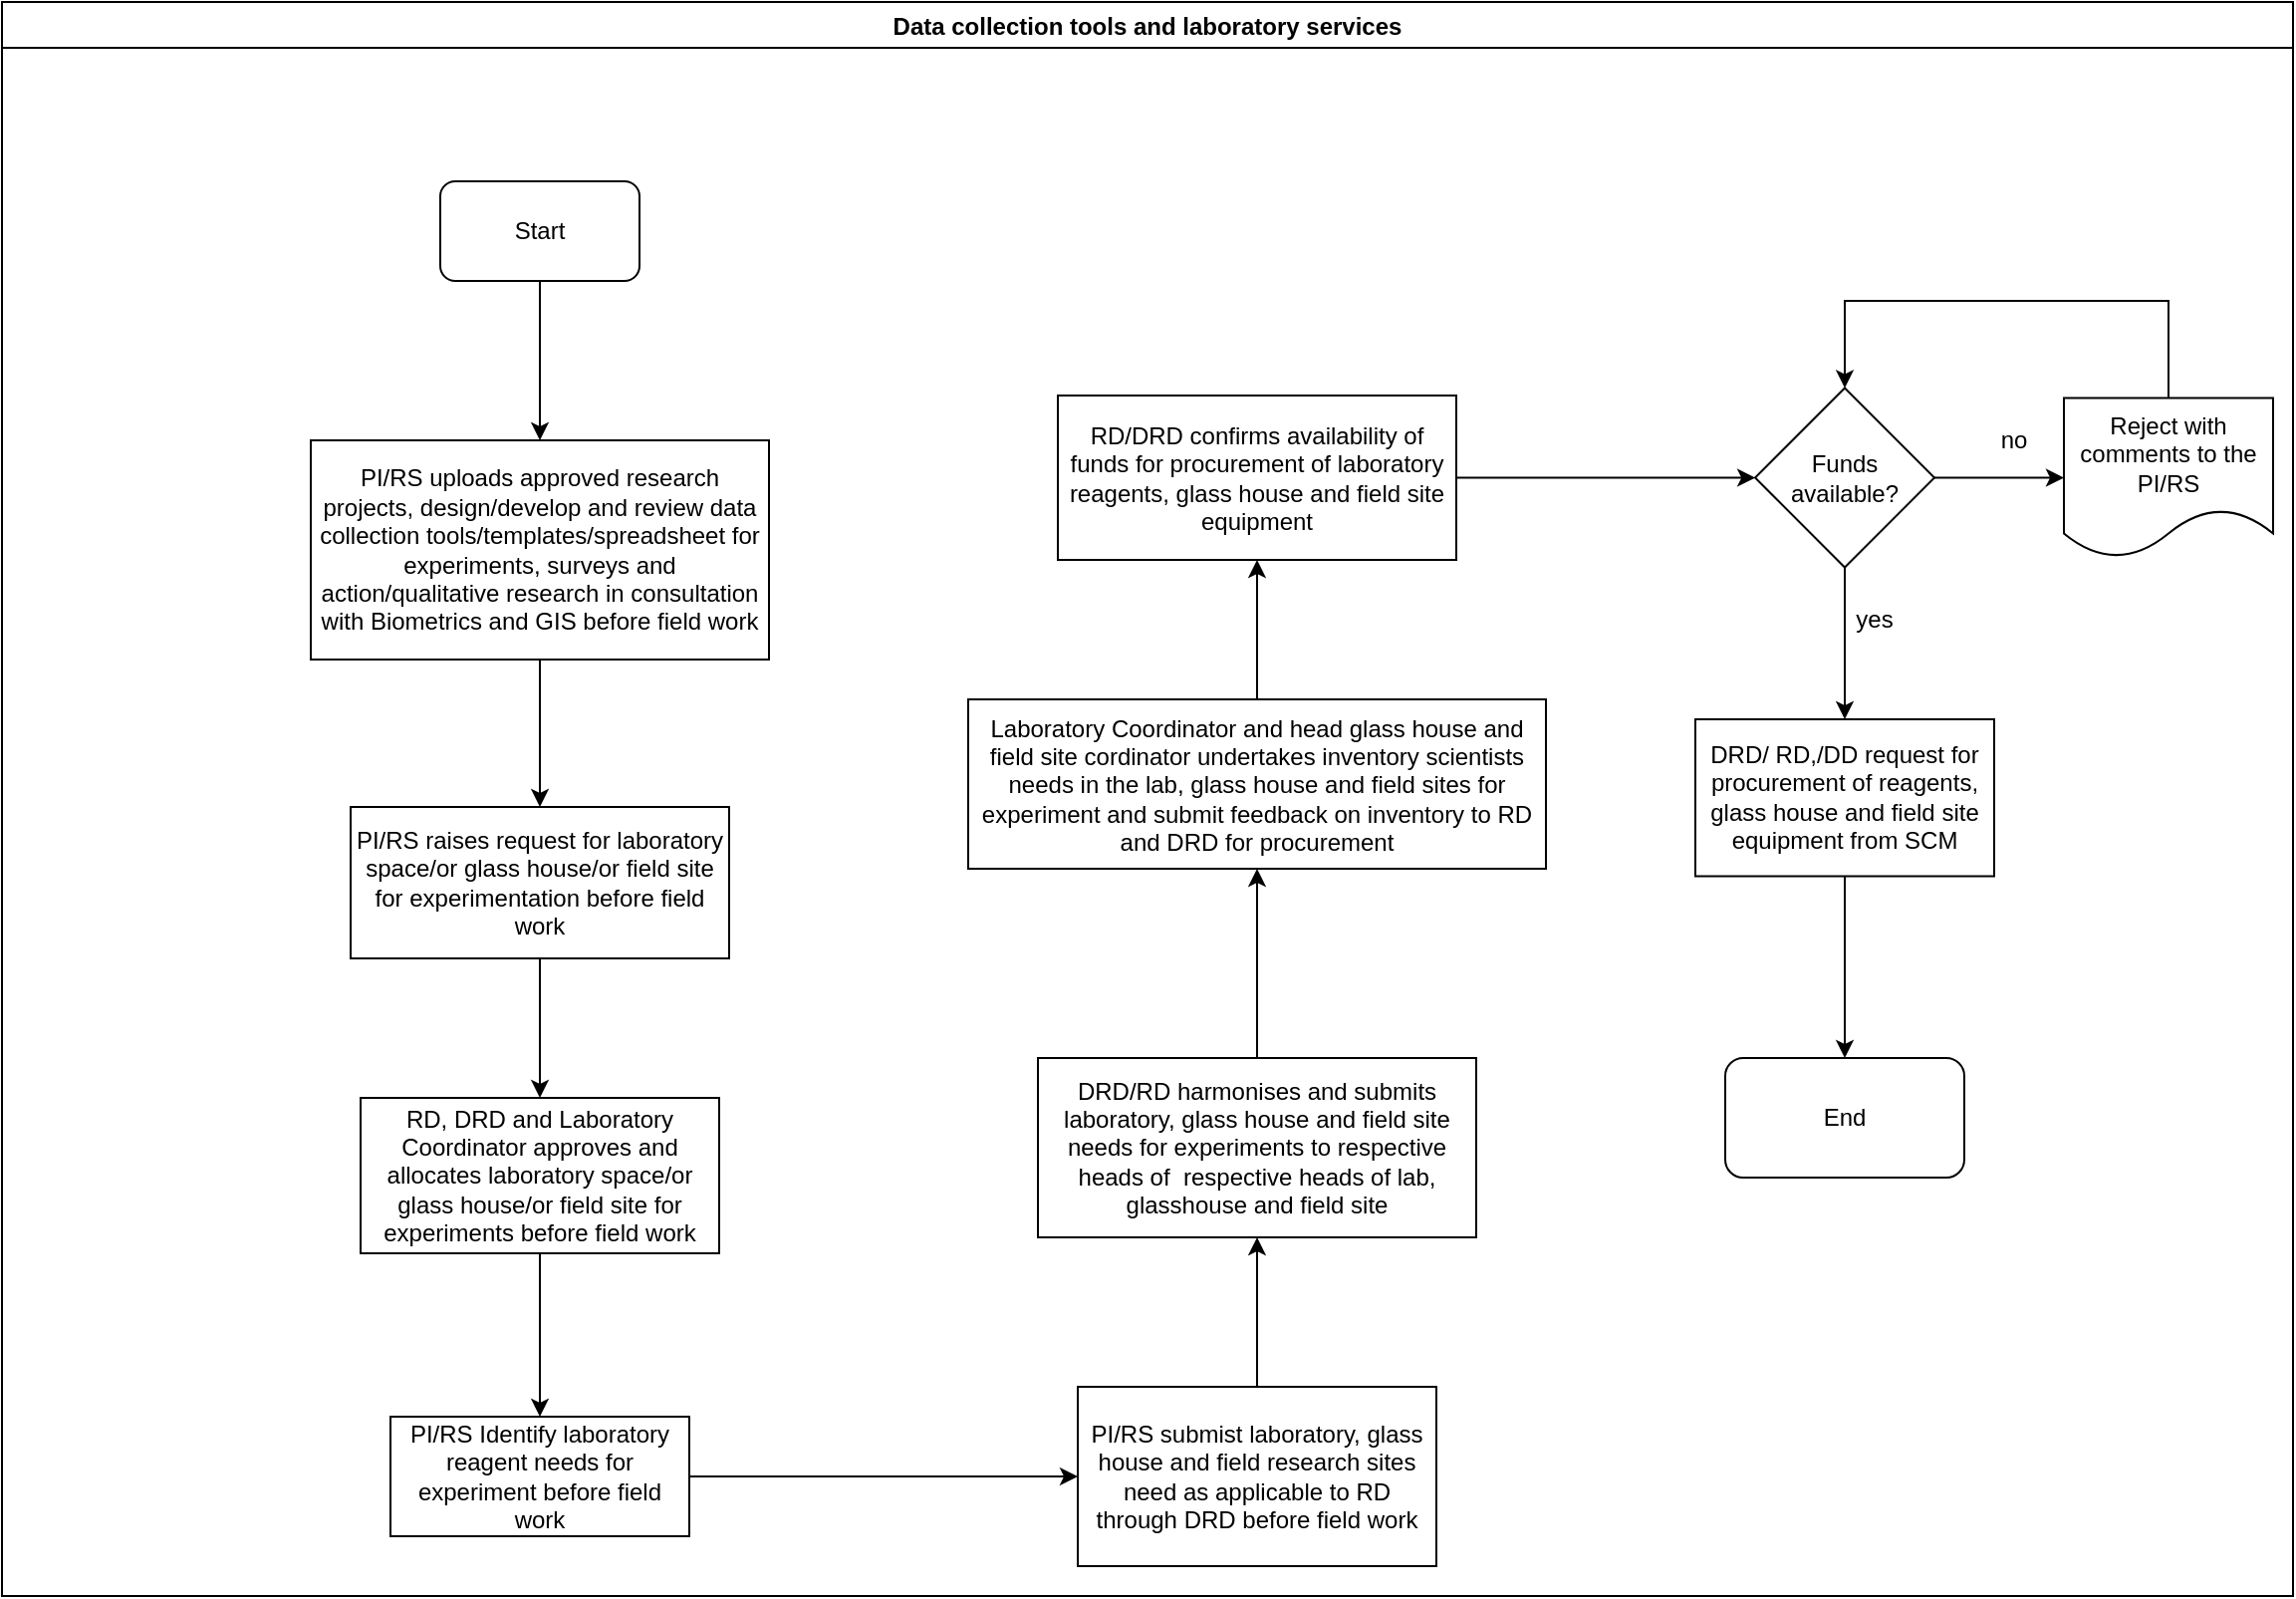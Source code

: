 <mxfile version="14.2.7" type="github">
  <diagram id="9AUTSeqywhxO679KxUz8" name="Page-1">
    <mxGraphModel dx="1038" dy="547" grid="1" gridSize="10" guides="1" tooltips="1" connect="1" arrows="1" fold="1" page="1" pageScale="1" pageWidth="1169" pageHeight="827" math="0" shadow="0">
      <root>
        <mxCell id="0" />
        <mxCell id="1" parent="0" />
        <mxCell id="5i5uavK7HOHlnxQsCkVr-1" value="Data collection tools and laboratory services" style="swimlane;startSize=23;" vertex="1" parent="1">
          <mxGeometry x="10" y="10" width="1150" height="800" as="geometry" />
        </mxCell>
        <mxCell id="5i5uavK7HOHlnxQsCkVr-2" value="Start" style="rounded=1;whiteSpace=wrap;html=1;" vertex="1" parent="5i5uavK7HOHlnxQsCkVr-1">
          <mxGeometry x="220" y="90" width="100" height="50" as="geometry" />
        </mxCell>
        <mxCell id="5i5uavK7HOHlnxQsCkVr-5" value="PI/RS uploads approved research projects, design/develop and review data collection tools/templates/spreadsheet for experiments, surveys and action/qualitative research in consultation with Biometrics and GIS before field work" style="rounded=0;whiteSpace=wrap;html=1;" vertex="1" parent="5i5uavK7HOHlnxQsCkVr-1">
          <mxGeometry x="155" y="220" width="230" height="110" as="geometry" />
        </mxCell>
        <mxCell id="5i5uavK7HOHlnxQsCkVr-4" value="" style="edgeStyle=orthogonalEdgeStyle;rounded=0;orthogonalLoop=1;jettySize=auto;html=1;" edge="1" parent="5i5uavK7HOHlnxQsCkVr-1" source="5i5uavK7HOHlnxQsCkVr-2" target="5i5uavK7HOHlnxQsCkVr-5">
          <mxGeometry relative="1" as="geometry">
            <mxPoint x="270" y="215" as="targetPoint" />
          </mxGeometry>
        </mxCell>
        <mxCell id="5i5uavK7HOHlnxQsCkVr-6" value="PI/RS raises request for laboratory space/or glass house/or field site for experimentation before field work" style="whiteSpace=wrap;html=1;rounded=0;" vertex="1" parent="5i5uavK7HOHlnxQsCkVr-1">
          <mxGeometry x="175" y="404" width="190" height="76" as="geometry" />
        </mxCell>
        <mxCell id="5i5uavK7HOHlnxQsCkVr-7" value="" style="edgeStyle=orthogonalEdgeStyle;rounded=0;orthogonalLoop=1;jettySize=auto;html=1;" edge="1" parent="5i5uavK7HOHlnxQsCkVr-1" source="5i5uavK7HOHlnxQsCkVr-5" target="5i5uavK7HOHlnxQsCkVr-6">
          <mxGeometry relative="1" as="geometry" />
        </mxCell>
        <mxCell id="5i5uavK7HOHlnxQsCkVr-10" value="PI/RS Identify laboratory reagent needs for experiment before field work" style="whiteSpace=wrap;html=1;rounded=0;" vertex="1" parent="5i5uavK7HOHlnxQsCkVr-1">
          <mxGeometry x="195" y="710" width="150" height="60" as="geometry" />
        </mxCell>
        <mxCell id="5i5uavK7HOHlnxQsCkVr-13" value="" style="edgeStyle=orthogonalEdgeStyle;rounded=0;orthogonalLoop=1;jettySize=auto;html=1;" edge="1" parent="5i5uavK7HOHlnxQsCkVr-1" source="5i5uavK7HOHlnxQsCkVr-10" target="5i5uavK7HOHlnxQsCkVr-12">
          <mxGeometry relative="1" as="geometry" />
        </mxCell>
        <mxCell id="5i5uavK7HOHlnxQsCkVr-12" value="PI/RS submist laboratory, glass house and field research sites need as applicable to RD through DRD before field work" style="whiteSpace=wrap;html=1;rounded=0;" vertex="1" parent="5i5uavK7HOHlnxQsCkVr-1">
          <mxGeometry x="540" y="695" width="180" height="90" as="geometry" />
        </mxCell>
        <mxCell id="5i5uavK7HOHlnxQsCkVr-14" value="DRD/RD harmonises and submits laboratory, glass house and field site needs for experiments to respective heads of&amp;nbsp; respective heads of lab, glasshouse and field site" style="whiteSpace=wrap;html=1;rounded=0;" vertex="1" parent="5i5uavK7HOHlnxQsCkVr-1">
          <mxGeometry x="520" y="530" width="220" height="90" as="geometry" />
        </mxCell>
        <mxCell id="5i5uavK7HOHlnxQsCkVr-15" value="" style="edgeStyle=orthogonalEdgeStyle;rounded=0;orthogonalLoop=1;jettySize=auto;html=1;" edge="1" parent="5i5uavK7HOHlnxQsCkVr-1" source="5i5uavK7HOHlnxQsCkVr-12" target="5i5uavK7HOHlnxQsCkVr-14">
          <mxGeometry relative="1" as="geometry" />
        </mxCell>
        <mxCell id="5i5uavK7HOHlnxQsCkVr-16" value="Laboratory Coordinator and head glass house and field site cordinator undertakes inventory scientists needs in the lab, glass house and field sites for experiment and submit feedback on inventory to RD and DRD for procurement" style="whiteSpace=wrap;html=1;rounded=0;" vertex="1" parent="5i5uavK7HOHlnxQsCkVr-1">
          <mxGeometry x="485" y="350" width="290" height="85" as="geometry" />
        </mxCell>
        <mxCell id="5i5uavK7HOHlnxQsCkVr-17" value="" style="edgeStyle=orthogonalEdgeStyle;rounded=0;orthogonalLoop=1;jettySize=auto;html=1;" edge="1" parent="5i5uavK7HOHlnxQsCkVr-1" source="5i5uavK7HOHlnxQsCkVr-14" target="5i5uavK7HOHlnxQsCkVr-16">
          <mxGeometry relative="1" as="geometry" />
        </mxCell>
        <mxCell id="5i5uavK7HOHlnxQsCkVr-20" value="&lt;div&gt;Funds&lt;/div&gt;&lt;div&gt;available?&lt;/div&gt;" style="rhombus;whiteSpace=wrap;html=1;rounded=0;" vertex="1" parent="5i5uavK7HOHlnxQsCkVr-1">
          <mxGeometry x="880" y="193.75" width="90" height="90" as="geometry" />
        </mxCell>
        <mxCell id="5i5uavK7HOHlnxQsCkVr-24" value="yes" style="text;html=1;strokeColor=none;fillColor=none;align=center;verticalAlign=middle;whiteSpace=wrap;rounded=0;" vertex="1" parent="5i5uavK7HOHlnxQsCkVr-1">
          <mxGeometry x="920" y="300" width="40" height="20" as="geometry" />
        </mxCell>
        <mxCell id="5i5uavK7HOHlnxQsCkVr-33" value="End" style="rounded=1;whiteSpace=wrap;html=1;" vertex="1" parent="5i5uavK7HOHlnxQsCkVr-1">
          <mxGeometry x="865" y="530" width="120" height="60" as="geometry" />
        </mxCell>
        <mxCell id="5i5uavK7HOHlnxQsCkVr-11" value="" style="edgeStyle=orthogonalEdgeStyle;rounded=0;orthogonalLoop=1;jettySize=auto;html=1;" edge="1" parent="1" source="5i5uavK7HOHlnxQsCkVr-8" target="5i5uavK7HOHlnxQsCkVr-10">
          <mxGeometry relative="1" as="geometry" />
        </mxCell>
        <mxCell id="5i5uavK7HOHlnxQsCkVr-8" value="RD, DRD and Laboratory Coordinator approves and allocates laboratory space/or glass house/or field site for experiments before field work" style="whiteSpace=wrap;html=1;rounded=0;" vertex="1" parent="1">
          <mxGeometry x="190" y="560" width="180" height="78" as="geometry" />
        </mxCell>
        <mxCell id="5i5uavK7HOHlnxQsCkVr-9" value="" style="edgeStyle=orthogonalEdgeStyle;rounded=0;orthogonalLoop=1;jettySize=auto;html=1;" edge="1" parent="1" source="5i5uavK7HOHlnxQsCkVr-6" target="5i5uavK7HOHlnxQsCkVr-8">
          <mxGeometry relative="1" as="geometry" />
        </mxCell>
        <mxCell id="5i5uavK7HOHlnxQsCkVr-21" value="" style="edgeStyle=orthogonalEdgeStyle;rounded=0;orthogonalLoop=1;jettySize=auto;html=1;" edge="1" parent="1" source="5i5uavK7HOHlnxQsCkVr-18" target="5i5uavK7HOHlnxQsCkVr-20">
          <mxGeometry relative="1" as="geometry" />
        </mxCell>
        <mxCell id="5i5uavK7HOHlnxQsCkVr-18" value="RD/DRD confirms availability of funds for procurement of laboratory reagents, glass house and field site equipment" style="whiteSpace=wrap;html=1;rounded=0;" vertex="1" parent="1">
          <mxGeometry x="540" y="207.5" width="200" height="82.5" as="geometry" />
        </mxCell>
        <mxCell id="5i5uavK7HOHlnxQsCkVr-19" value="" style="edgeStyle=orthogonalEdgeStyle;rounded=0;orthogonalLoop=1;jettySize=auto;html=1;" edge="1" parent="1" source="5i5uavK7HOHlnxQsCkVr-16" target="5i5uavK7HOHlnxQsCkVr-18">
          <mxGeometry relative="1" as="geometry" />
        </mxCell>
        <mxCell id="5i5uavK7HOHlnxQsCkVr-32" value="" style="edgeStyle=orthogonalEdgeStyle;rounded=0;orthogonalLoop=1;jettySize=auto;html=1;entryX=0.5;entryY=0;entryDx=0;entryDy=0;" edge="1" parent="1" source="5i5uavK7HOHlnxQsCkVr-22" target="5i5uavK7HOHlnxQsCkVr-33">
          <mxGeometry relative="1" as="geometry">
            <mxPoint x="935" y="538.125" as="targetPoint" />
          </mxGeometry>
        </mxCell>
        <mxCell id="5i5uavK7HOHlnxQsCkVr-22" value="DRD/ RD,/DD request for procurement of reagents, glass house and field site equipment from SCM" style="whiteSpace=wrap;html=1;rounded=0;" vertex="1" parent="1">
          <mxGeometry x="860" y="370" width="150" height="78.75" as="geometry" />
        </mxCell>
        <mxCell id="5i5uavK7HOHlnxQsCkVr-23" value="" style="edgeStyle=orthogonalEdgeStyle;rounded=0;orthogonalLoop=1;jettySize=auto;html=1;" edge="1" parent="1" source="5i5uavK7HOHlnxQsCkVr-20" target="5i5uavK7HOHlnxQsCkVr-22">
          <mxGeometry relative="1" as="geometry" />
        </mxCell>
        <mxCell id="5i5uavK7HOHlnxQsCkVr-37" value="" style="edgeStyle=orthogonalEdgeStyle;rounded=0;orthogonalLoop=1;jettySize=auto;html=1;entryX=0.5;entryY=0;entryDx=0;entryDy=0;" edge="1" parent="1" source="5i5uavK7HOHlnxQsCkVr-28" target="5i5uavK7HOHlnxQsCkVr-20">
          <mxGeometry relative="1" as="geometry">
            <mxPoint x="1097.5" y="118.75" as="targetPoint" />
            <Array as="points">
              <mxPoint x="1098" y="160" />
              <mxPoint x="935" y="160" />
            </Array>
          </mxGeometry>
        </mxCell>
        <mxCell id="5i5uavK7HOHlnxQsCkVr-28" value="Reject with comments to the PI/RS" style="shape=document;whiteSpace=wrap;html=1;boundedLbl=1;rounded=0;" vertex="1" parent="1">
          <mxGeometry x="1045" y="208.75" width="105" height="80" as="geometry" />
        </mxCell>
        <mxCell id="5i5uavK7HOHlnxQsCkVr-29" value="" style="edgeStyle=orthogonalEdgeStyle;rounded=0;orthogonalLoop=1;jettySize=auto;html=1;" edge="1" parent="1" source="5i5uavK7HOHlnxQsCkVr-20" target="5i5uavK7HOHlnxQsCkVr-28">
          <mxGeometry relative="1" as="geometry" />
        </mxCell>
        <mxCell id="5i5uavK7HOHlnxQsCkVr-30" value="no" style="text;html=1;strokeColor=none;fillColor=none;align=center;verticalAlign=middle;whiteSpace=wrap;rounded=0;" vertex="1" parent="1">
          <mxGeometry x="1000" y="220" width="40" height="20" as="geometry" />
        </mxCell>
      </root>
    </mxGraphModel>
  </diagram>
</mxfile>

